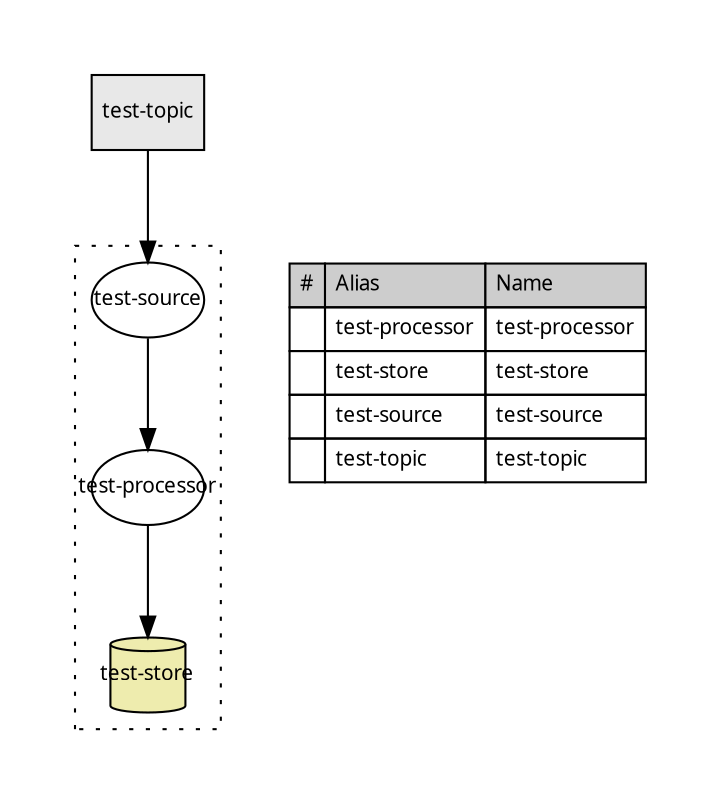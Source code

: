 digraph g_global_store_usage {
  pack="true"
  packmode="clust"
  graph [fontname = "sans-serif", fontsize=10, pad="0.5", nodesep="0.5", ranksep="0.75"];
  node [fontname = "sans-serif", fontsize=10];
  edge [fontname = "sans-serif", fontsize=10];
  t_test_topic [shape=box, fixedsize=true, label="test-topic", xlabel="", style=filled, fillcolor="#e8e8e8"];
  t_test_topic -> s_test_source;
  subgraph cluster_0 {
    style=dotted;
    s_test_source -> p_test_processor;
    s_test_source [shape=ellipse, fixedsize=true, label="test-source", xlabel=""];
    p_test_processor [shape=ellipse, fixedsize=true, label="test-processor", xlabel=""];
    r_test_store [shape=cylinder, fixedsize=true, width=0.5, label="test-store", xlabel="", style=filled, fillcolor="#eeecae"];
    p_test_processor -> r_test_store;
  }
  subgraph legend_0 {
    legend_root [shape=none, margin=0, label=<
      <TABLE BORDER="0" CELLBORDER="1" CELLSPACING="0" CELLPADDING="4">
        <TR>
          <TD bgcolor="#cdcdcd">#</TD>
          <TD bgcolor="#cdcdcd" align="left">Alias</TD>
          <TD bgcolor="#cdcdcd" align="left">Name</TD>
        </TR>
        <TR>
          <TD></TD>
          <TD align="left">test-processor</TD>
          <TD align="left">test-processor</TD>
        </TR>
        <TR>
          <TD></TD>
          <TD align="left">test-store</TD>
          <TD align="left">test-store</TD>
        </TR>
        <TR>
          <TD></TD>
          <TD align="left">test-source</TD>
          <TD align="left">test-source</TD>
        </TR>
        <TR>
          <TD></TD>
          <TD align="left">test-topic</TD>
          <TD align="left">test-topic</TD>
        </TR>
      </TABLE>
    >];
  }
}
